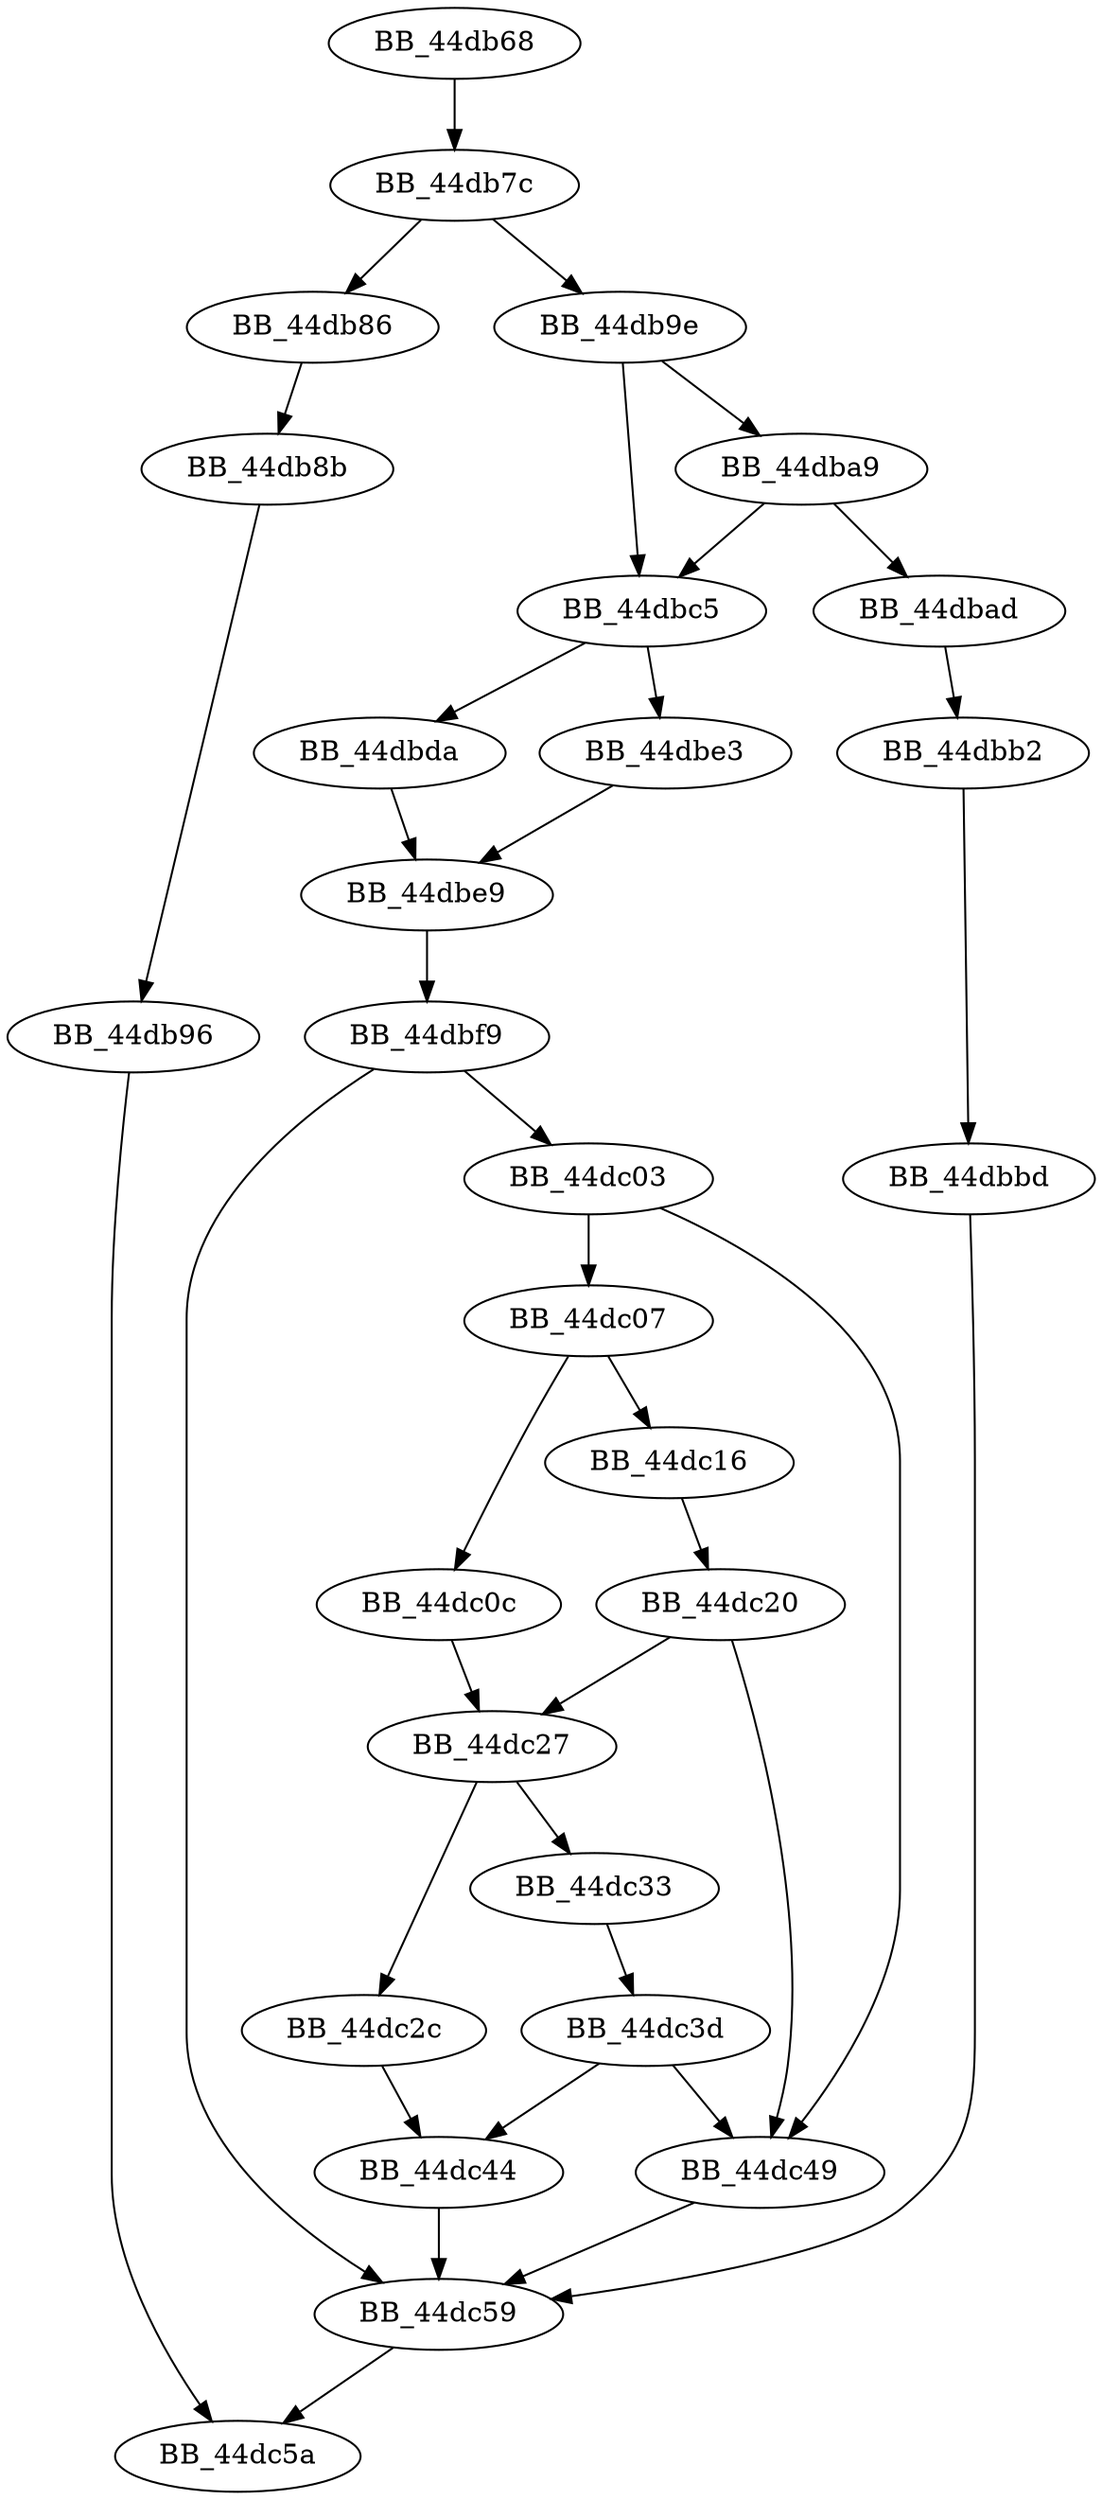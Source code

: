 DiGraph sub_44DB68{
BB_44db68->BB_44db7c
BB_44db7c->BB_44db86
BB_44db7c->BB_44db9e
BB_44db86->BB_44db8b
BB_44db8b->BB_44db96
BB_44db96->BB_44dc5a
BB_44db9e->BB_44dba9
BB_44db9e->BB_44dbc5
BB_44dba9->BB_44dbad
BB_44dba9->BB_44dbc5
BB_44dbad->BB_44dbb2
BB_44dbb2->BB_44dbbd
BB_44dbbd->BB_44dc59
BB_44dbc5->BB_44dbda
BB_44dbc5->BB_44dbe3
BB_44dbda->BB_44dbe9
BB_44dbe3->BB_44dbe9
BB_44dbe9->BB_44dbf9
BB_44dbf9->BB_44dc03
BB_44dbf9->BB_44dc59
BB_44dc03->BB_44dc07
BB_44dc03->BB_44dc49
BB_44dc07->BB_44dc0c
BB_44dc07->BB_44dc16
BB_44dc0c->BB_44dc27
BB_44dc16->BB_44dc20
BB_44dc20->BB_44dc27
BB_44dc20->BB_44dc49
BB_44dc27->BB_44dc2c
BB_44dc27->BB_44dc33
BB_44dc2c->BB_44dc44
BB_44dc33->BB_44dc3d
BB_44dc3d->BB_44dc44
BB_44dc3d->BB_44dc49
BB_44dc44->BB_44dc59
BB_44dc49->BB_44dc59
BB_44dc59->BB_44dc5a
}
